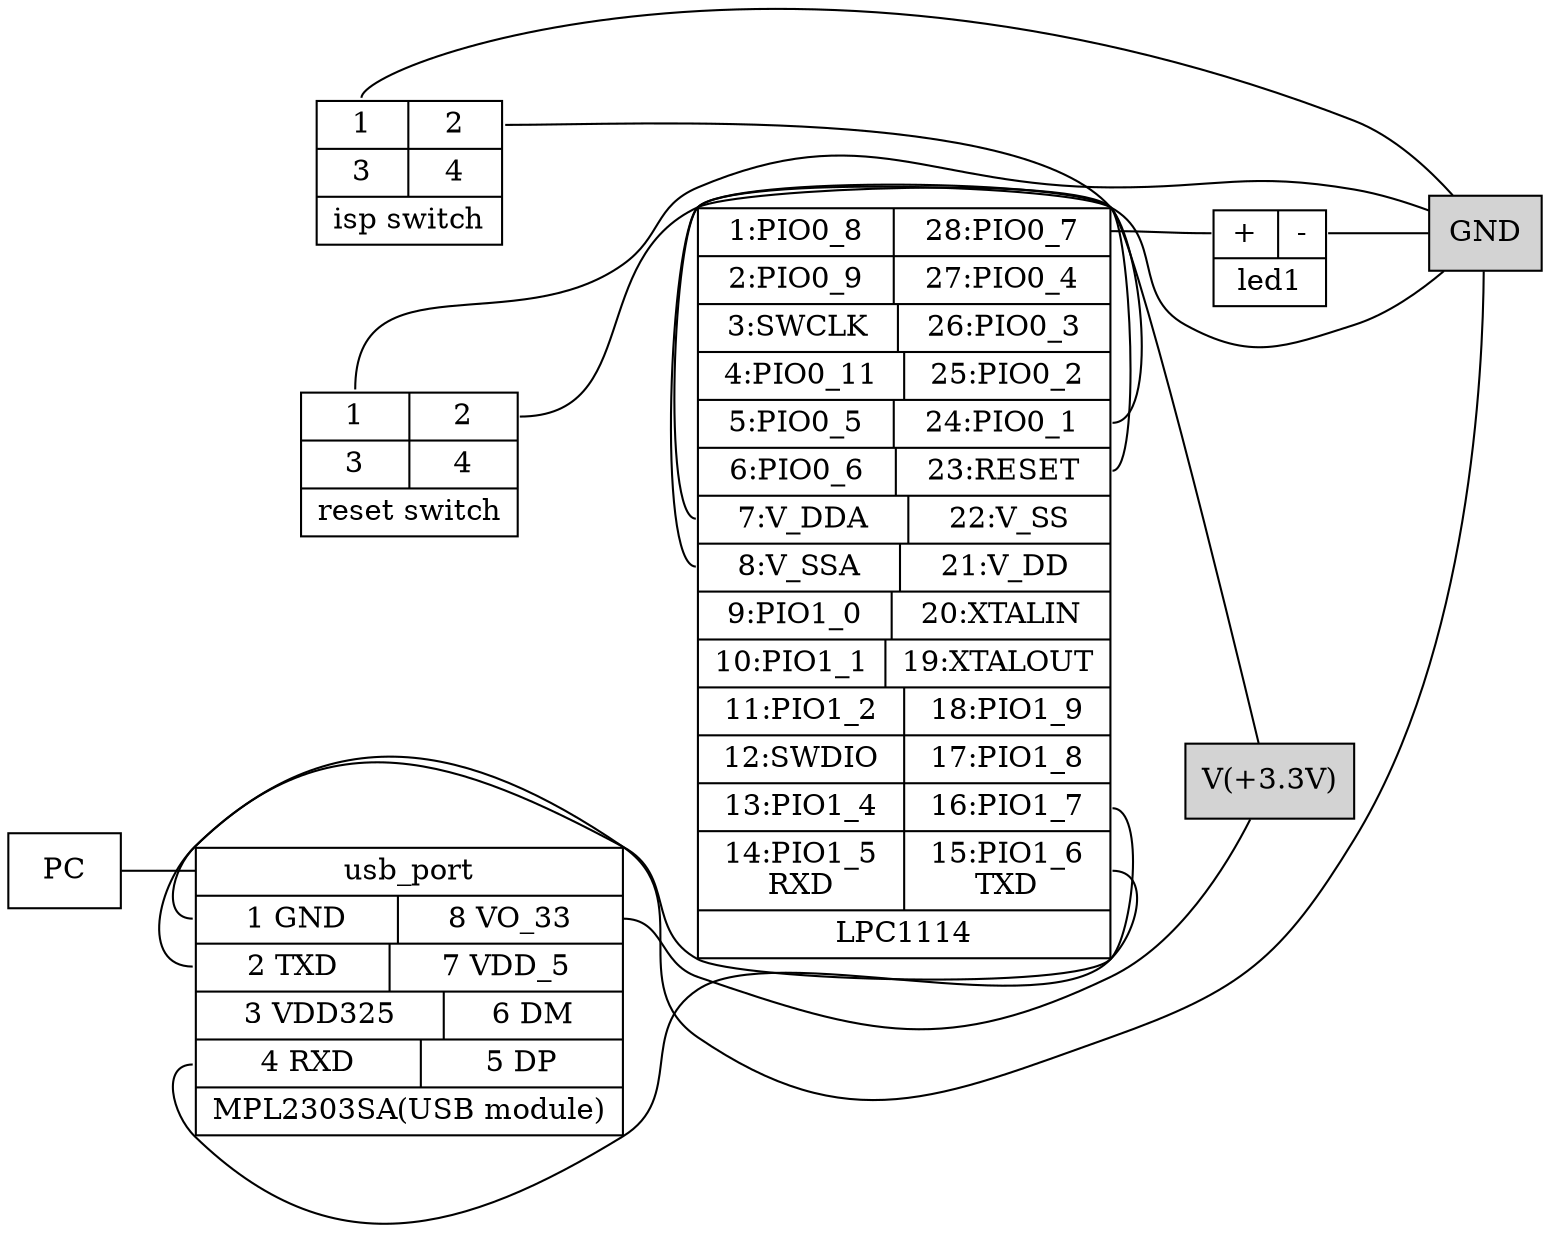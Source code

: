 graph lpc1114 {
 rankdir=LR;
    node [shape=record];
    pc [label="PC"];

mpl2303sa [label="<usb>usb_port|{<p1>1 GND|<p8>8 VO_33}|{<p2>2 TXD|<p7>7 VDD_5}|{<p3>3 VDD325|<p6>6 DM}|{<p4>4 RXD|<p5>5 DP}|MPL2303SA(USB module)"];

    lpc1114 [label="{<p1> 1:PIO0_8|<p28> 28:PIO0_7}|{<p2> 2:PIO0_9|<p27> 27:PIO0_4}|{<p3> 3:SWCLK|<p26> 26:PIO0_3}|{<p4> 4:PIO0_11|<p25> 25:PIO0_2}|{<p5> 5:PIO0_5|<p24> 24:PIO0_1}|{<p6> 6:PIO0_6|<p23> 23:RESET}|{<p7> 7:V_DDA|<p22> 22:V_SS}|{<p8> 8:V_SSA|<p21> 21:V_DD}|{<p9> 9:PIO1_0|<p20> 20:XTALIN}|{<p10> 10:PIO1_1|<p19> 19:XTALOUT}|{<p11> 11:PIO1_2|<p18> 18:PIO1_9}|{<p12> 12:SWDIO|<p17> 17:PIO1_8}|{<p13> 13:PIO1_4|<p16> 16:PIO1_7}|{<p14> 14:PIO1_5&#92;nRXD|<p15> 15:PIO1_6&#92;nTXD}|LPC1114"];
led1 [label="{<plus>+|<minus>-}|led1"];
reset [label="{<p1>1|<p2>2}|{<p1>3|<p2>4}|reset switch"];
isp [label="{<p1>1|<p2>2}|{<p1>3|<p2>4}|isp switch"];

    GND [label="GND", style=filled];
    VCC [label="V(+3.3V)", style=filled];

    pc -- mpl2303sa:usb;
    lpc1114:p7 -- GND;
    mpl2303sa:p1 -- GND;
    mpl2303sa:p8 -- VCC;
    lpc1114:p8 -- VCC;
    mpl2303sa:p2 --lpc1114:p15;
    mpl2303sa:p4 --lpc1114:p16;
    lpc1114:p28 -- led1:plus;
    led1:minus -- GND;

    reset:p2 -- lpc1114:p23;
    reset:p1 -- GND;

    isp:p2 -- lpc1114:p24;
    isp:p1 -- GND;
}

